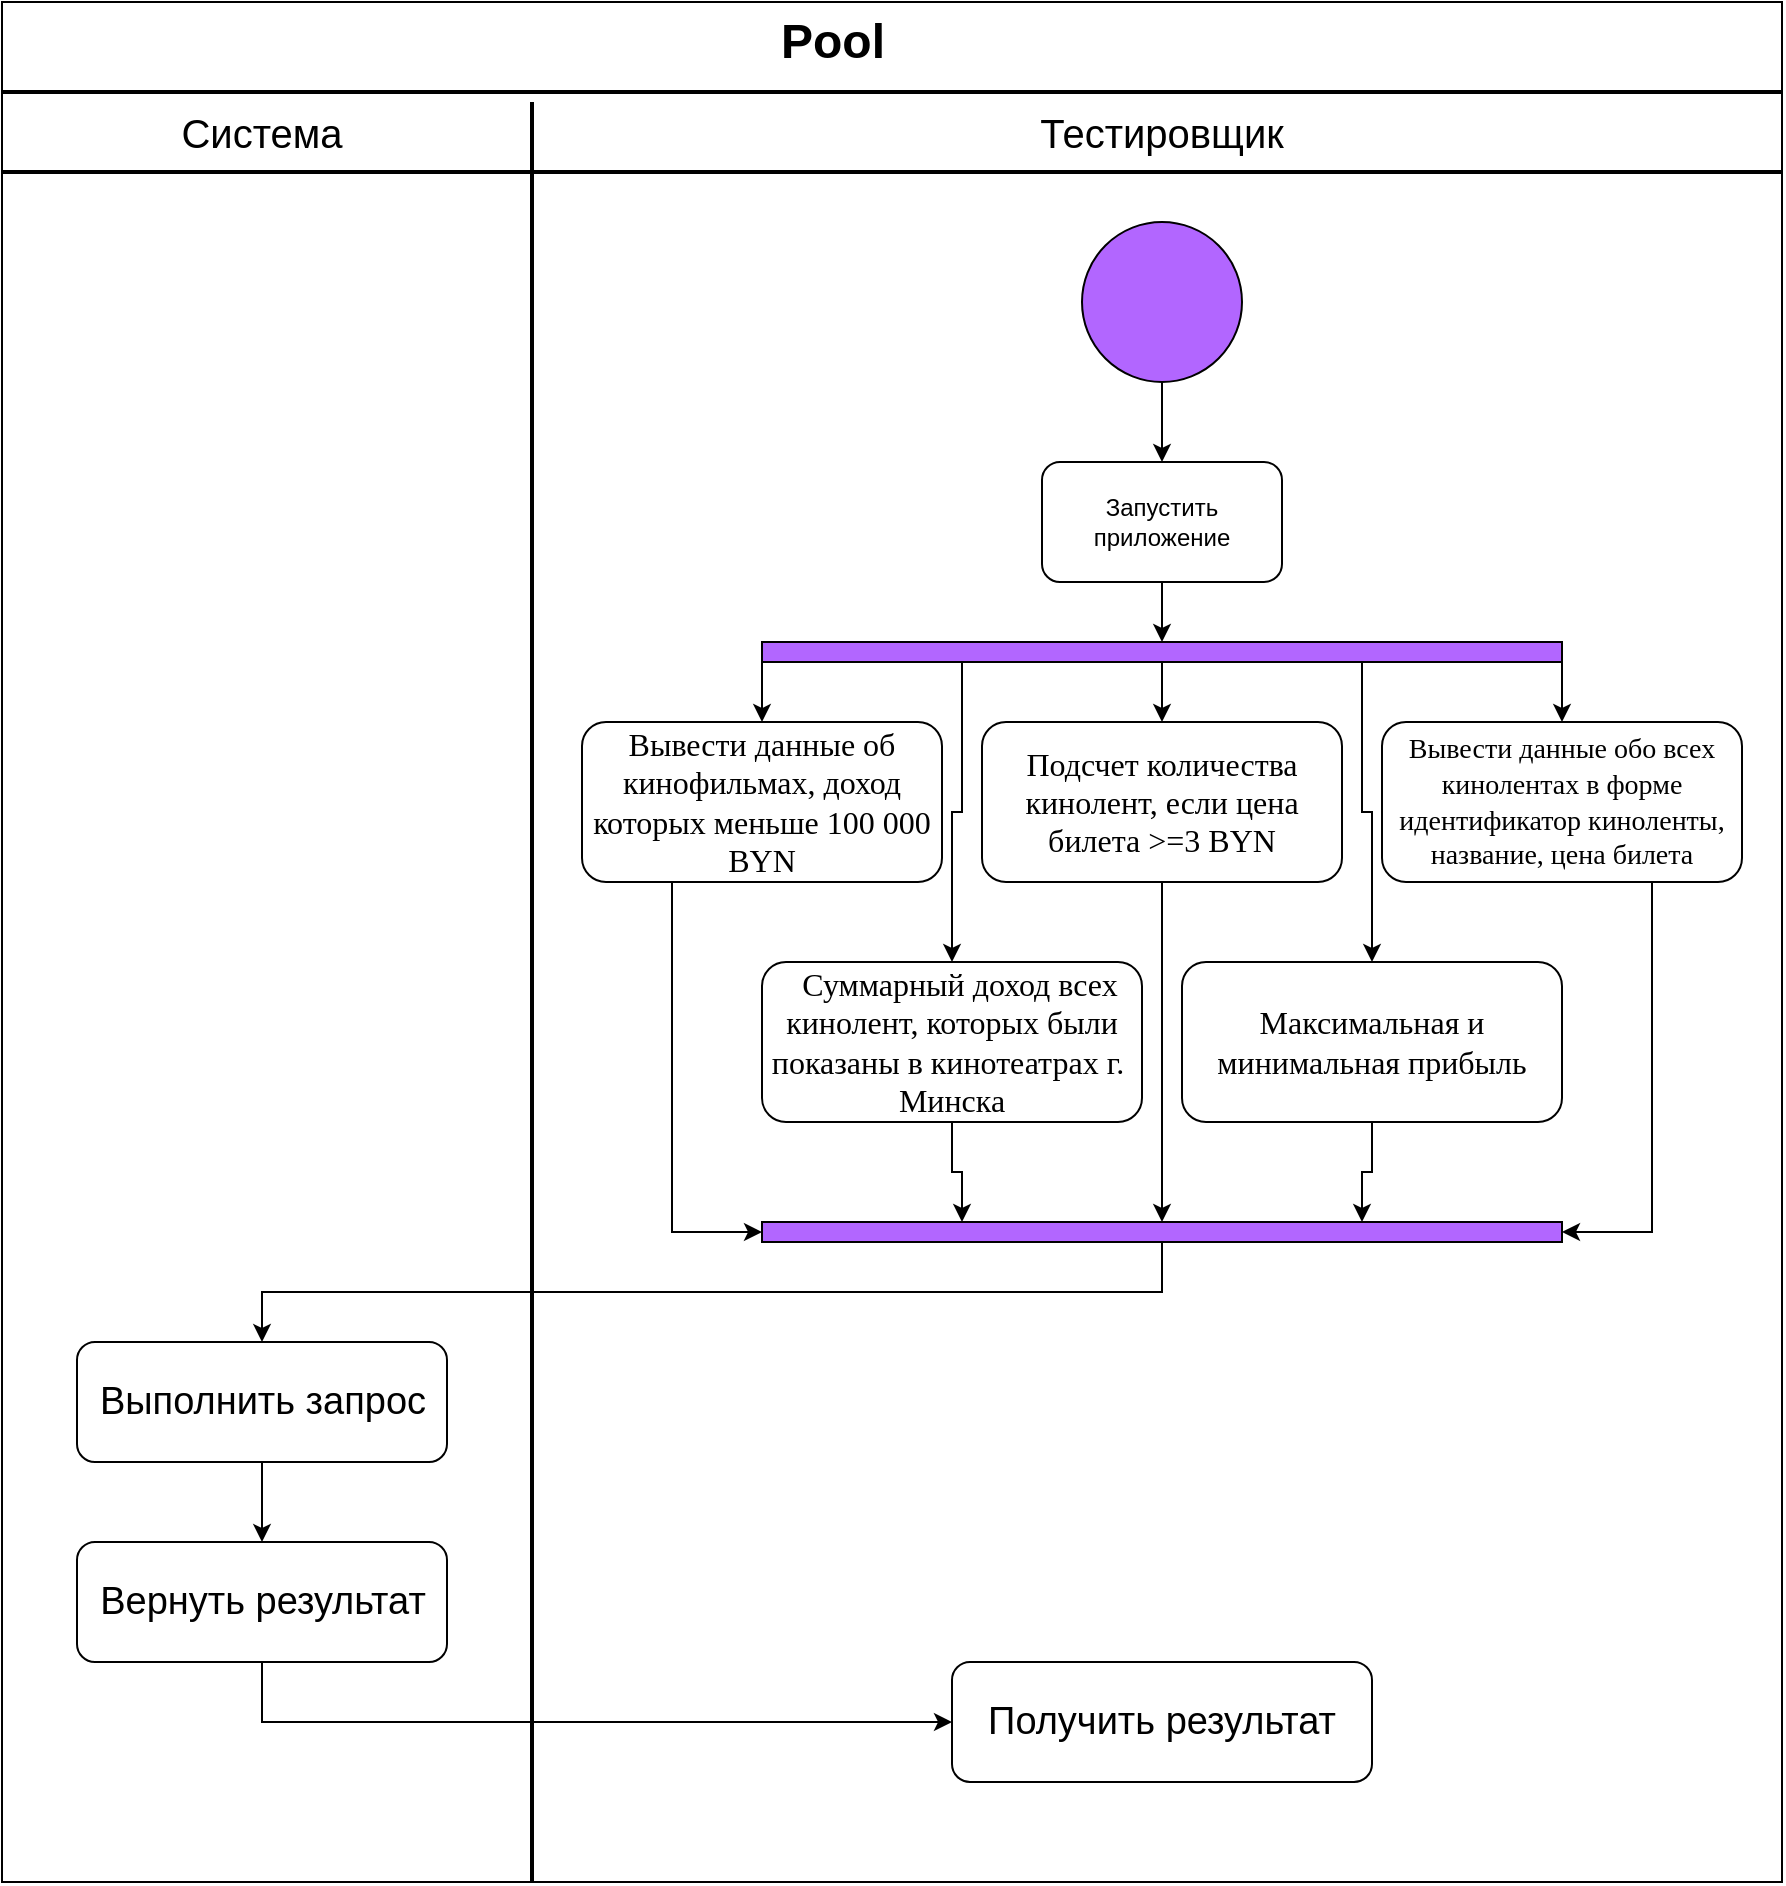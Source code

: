 <mxfile version="24.0.7" type="device">
  <diagram name="Страница — 1" id="pLnAJ90t_DyGZFgo7GOm">
    <mxGraphModel dx="1576" dy="1122" grid="0" gridSize="10" guides="1" tooltips="1" connect="1" arrows="1" fold="1" page="0" pageScale="1" pageWidth="1169" pageHeight="1654" math="0" shadow="0">
      <root>
        <mxCell id="0" />
        <mxCell id="1" parent="0" />
        <mxCell id="U3q8d2v7o-mLdVs82vZy-1" value="" style="rounded=0;whiteSpace=wrap;html=1;" vertex="1" parent="1">
          <mxGeometry x="220" y="360" width="890" height="940" as="geometry" />
        </mxCell>
        <mxCell id="U3q8d2v7o-mLdVs82vZy-5" value="" style="line;strokeWidth=2;html=1;" vertex="1" parent="1">
          <mxGeometry x="220" y="400" width="890" height="10" as="geometry" />
        </mxCell>
        <mxCell id="U3q8d2v7o-mLdVs82vZy-6" value="Pool" style="text;strokeColor=none;fillColor=none;html=1;fontSize=24;fontStyle=1;verticalAlign=middle;align=center;" vertex="1" parent="1">
          <mxGeometry x="585" y="360" width="100" height="40" as="geometry" />
        </mxCell>
        <mxCell id="U3q8d2v7o-mLdVs82vZy-7" value="" style="line;strokeWidth=2;html=1;" vertex="1" parent="1">
          <mxGeometry x="220" y="440" width="890" height="10" as="geometry" />
        </mxCell>
        <mxCell id="U3q8d2v7o-mLdVs82vZy-8" value="" style="line;strokeWidth=2;direction=south;html=1;" vertex="1" parent="1">
          <mxGeometry x="480" y="410" width="10" height="890" as="geometry" />
        </mxCell>
        <mxCell id="U3q8d2v7o-mLdVs82vZy-9" value="&lt;font style=&quot;font-size: 20px;&quot;&gt;Система&lt;/font&gt;" style="text;html=1;align=center;verticalAlign=middle;whiteSpace=wrap;rounded=0;" vertex="1" parent="1">
          <mxGeometry x="320" y="410" width="60" height="30" as="geometry" />
        </mxCell>
        <mxCell id="U3q8d2v7o-mLdVs82vZy-10" value="&lt;font style=&quot;font-size: 20px;&quot;&gt;Тестировщик&lt;/font&gt;" style="text;html=1;align=center;verticalAlign=middle;whiteSpace=wrap;rounded=0;" vertex="1" parent="1">
          <mxGeometry x="770" y="410" width="60" height="30" as="geometry" />
        </mxCell>
        <mxCell id="U3q8d2v7o-mLdVs82vZy-22" style="edgeStyle=orthogonalEdgeStyle;rounded=0;orthogonalLoop=1;jettySize=auto;html=1;exitX=0.5;exitY=1;exitDx=0;exitDy=0;" edge="1" parent="1" source="U3q8d2v7o-mLdVs82vZy-11" target="U3q8d2v7o-mLdVs82vZy-12">
          <mxGeometry relative="1" as="geometry" />
        </mxCell>
        <mxCell id="U3q8d2v7o-mLdVs82vZy-11" value="" style="ellipse;whiteSpace=wrap;html=1;aspect=fixed;fillColor=#B266FF;" vertex="1" parent="1">
          <mxGeometry x="760" y="470" width="80" height="80" as="geometry" />
        </mxCell>
        <mxCell id="U3q8d2v7o-mLdVs82vZy-23" style="edgeStyle=orthogonalEdgeStyle;rounded=0;orthogonalLoop=1;jettySize=auto;html=1;exitX=0.5;exitY=1;exitDx=0;exitDy=0;entryX=0.5;entryY=0;entryDx=0;entryDy=0;" edge="1" parent="1" source="U3q8d2v7o-mLdVs82vZy-12" target="U3q8d2v7o-mLdVs82vZy-14">
          <mxGeometry relative="1" as="geometry" />
        </mxCell>
        <mxCell id="U3q8d2v7o-mLdVs82vZy-12" value="Запустить приложение" style="rounded=1;whiteSpace=wrap;html=1;" vertex="1" parent="1">
          <mxGeometry x="740" y="590" width="120" height="60" as="geometry" />
        </mxCell>
        <mxCell id="U3q8d2v7o-mLdVs82vZy-24" style="edgeStyle=orthogonalEdgeStyle;rounded=0;orthogonalLoop=1;jettySize=auto;html=1;exitX=0.5;exitY=1;exitDx=0;exitDy=0;entryX=0.5;entryY=0;entryDx=0;entryDy=0;" edge="1" parent="1" source="U3q8d2v7o-mLdVs82vZy-14" target="U3q8d2v7o-mLdVs82vZy-18">
          <mxGeometry relative="1" as="geometry" />
        </mxCell>
        <mxCell id="U3q8d2v7o-mLdVs82vZy-25" style="edgeStyle=orthogonalEdgeStyle;rounded=0;orthogonalLoop=1;jettySize=auto;html=1;exitX=0;exitY=0.75;exitDx=0;exitDy=0;entryX=0.5;entryY=0;entryDx=0;entryDy=0;" edge="1" parent="1" source="U3q8d2v7o-mLdVs82vZy-14" target="U3q8d2v7o-mLdVs82vZy-15">
          <mxGeometry relative="1" as="geometry" />
        </mxCell>
        <mxCell id="U3q8d2v7o-mLdVs82vZy-26" style="edgeStyle=orthogonalEdgeStyle;rounded=0;orthogonalLoop=1;jettySize=auto;html=1;exitX=1;exitY=0.75;exitDx=0;exitDy=0;entryX=0.5;entryY=0;entryDx=0;entryDy=0;" edge="1" parent="1" source="U3q8d2v7o-mLdVs82vZy-14" target="U3q8d2v7o-mLdVs82vZy-16">
          <mxGeometry relative="1" as="geometry" />
        </mxCell>
        <mxCell id="U3q8d2v7o-mLdVs82vZy-27" style="edgeStyle=orthogonalEdgeStyle;rounded=0;orthogonalLoop=1;jettySize=auto;html=1;exitX=0.25;exitY=1;exitDx=0;exitDy=0;" edge="1" parent="1" source="U3q8d2v7o-mLdVs82vZy-14" target="U3q8d2v7o-mLdVs82vZy-20">
          <mxGeometry relative="1" as="geometry" />
        </mxCell>
        <mxCell id="U3q8d2v7o-mLdVs82vZy-28" style="edgeStyle=orthogonalEdgeStyle;rounded=0;orthogonalLoop=1;jettySize=auto;html=1;exitX=0.75;exitY=1;exitDx=0;exitDy=0;" edge="1" parent="1" source="U3q8d2v7o-mLdVs82vZy-14" target="U3q8d2v7o-mLdVs82vZy-21">
          <mxGeometry relative="1" as="geometry" />
        </mxCell>
        <mxCell id="U3q8d2v7o-mLdVs82vZy-14" value="" style="rounded=0;whiteSpace=wrap;html=1;fillColor=#B266FF;" vertex="1" parent="1">
          <mxGeometry x="600" y="680" width="400" height="10" as="geometry" />
        </mxCell>
        <mxCell id="U3q8d2v7o-mLdVs82vZy-30" style="edgeStyle=orthogonalEdgeStyle;rounded=0;orthogonalLoop=1;jettySize=auto;html=1;exitX=0.25;exitY=1;exitDx=0;exitDy=0;entryX=0;entryY=0.5;entryDx=0;entryDy=0;" edge="1" parent="1" source="U3q8d2v7o-mLdVs82vZy-15" target="U3q8d2v7o-mLdVs82vZy-29">
          <mxGeometry relative="1" as="geometry" />
        </mxCell>
        <mxCell id="U3q8d2v7o-mLdVs82vZy-15" value="&lt;span style=&quot;font-family: LiberationSans; font-size: 16px;&quot;&gt;Вывести данные об кинофильмах, доход которых меньше 100 000 BYN&lt;/span&gt;" style="rounded=1;whiteSpace=wrap;html=1;" vertex="1" parent="1">
          <mxGeometry x="510" y="720" width="180" height="80" as="geometry" />
        </mxCell>
        <mxCell id="U3q8d2v7o-mLdVs82vZy-34" style="edgeStyle=orthogonalEdgeStyle;rounded=0;orthogonalLoop=1;jettySize=auto;html=1;exitX=0.75;exitY=1;exitDx=0;exitDy=0;entryX=1;entryY=0.5;entryDx=0;entryDy=0;" edge="1" parent="1" source="U3q8d2v7o-mLdVs82vZy-16" target="U3q8d2v7o-mLdVs82vZy-29">
          <mxGeometry relative="1" as="geometry" />
        </mxCell>
        <mxCell id="U3q8d2v7o-mLdVs82vZy-16" value="&lt;div style=&quot;font-size: 14px;&quot;&gt;&lt;span style=&quot;font-family: LiberationSans;&quot;&gt;Вывести данные обо всех кинолентах в форме идентификатор киноленты,&lt;/span&gt;&lt;/div&gt;&lt;div style=&quot;font-size: 14px;&quot;&gt;&lt;span style=&quot;font-family: LiberationSans;&quot;&gt;название, цена билета&lt;/span&gt;&lt;/div&gt;" style="rounded=1;whiteSpace=wrap;html=1;" vertex="1" parent="1">
          <mxGeometry x="910" y="720" width="180" height="80" as="geometry" />
        </mxCell>
        <mxCell id="U3q8d2v7o-mLdVs82vZy-32" style="edgeStyle=orthogonalEdgeStyle;rounded=0;orthogonalLoop=1;jettySize=auto;html=1;exitX=0.5;exitY=1;exitDx=0;exitDy=0;entryX=0.5;entryY=0;entryDx=0;entryDy=0;" edge="1" parent="1" source="U3q8d2v7o-mLdVs82vZy-18" target="U3q8d2v7o-mLdVs82vZy-29">
          <mxGeometry relative="1" as="geometry" />
        </mxCell>
        <mxCell id="U3q8d2v7o-mLdVs82vZy-18" value="&lt;span style=&quot;font-family: LiberationSans; font-size: 16px;&quot;&gt;Подсчет количества кинолент, если цена билета &amp;gt;=3 BYN&lt;/span&gt;" style="rounded=1;whiteSpace=wrap;html=1;" vertex="1" parent="1">
          <mxGeometry x="710" y="720" width="180" height="80" as="geometry" />
        </mxCell>
        <mxCell id="U3q8d2v7o-mLdVs82vZy-31" style="edgeStyle=orthogonalEdgeStyle;rounded=0;orthogonalLoop=1;jettySize=auto;html=1;exitX=0.5;exitY=1;exitDx=0;exitDy=0;entryX=0.25;entryY=0;entryDx=0;entryDy=0;" edge="1" parent="1" source="U3q8d2v7o-mLdVs82vZy-20" target="U3q8d2v7o-mLdVs82vZy-29">
          <mxGeometry relative="1" as="geometry" />
        </mxCell>
        <mxCell id="U3q8d2v7o-mLdVs82vZy-20" value="&lt;div style=&quot;font-size: 14px;&quot;&gt;&lt;span style=&quot;font-size: 12pt; font-family: LiberationSans;&quot;&gt;&amp;nbsp; Суммарный доход всех кинолент, которых были показаны в кинотеатрах г.&amp;nbsp;&lt;/span&gt;&lt;/div&gt;&lt;div style=&quot;font-size: 14px;&quot;&gt;&lt;span style=&quot;font-size: 12pt; font-family: LiberationSans;&quot;&gt;Минска&lt;/span&gt;&lt;/div&gt;" style="rounded=1;whiteSpace=wrap;html=1;" vertex="1" parent="1">
          <mxGeometry x="600" y="840" width="190" height="80" as="geometry" />
        </mxCell>
        <mxCell id="U3q8d2v7o-mLdVs82vZy-33" style="edgeStyle=orthogonalEdgeStyle;rounded=0;orthogonalLoop=1;jettySize=auto;html=1;exitX=0.5;exitY=1;exitDx=0;exitDy=0;entryX=0.75;entryY=0;entryDx=0;entryDy=0;" edge="1" parent="1" source="U3q8d2v7o-mLdVs82vZy-21" target="U3q8d2v7o-mLdVs82vZy-29">
          <mxGeometry relative="1" as="geometry" />
        </mxCell>
        <mxCell id="U3q8d2v7o-mLdVs82vZy-21" value="&lt;div style=&quot;font-size: 14px;&quot;&gt;&lt;span style=&quot;font-family: LiberationSans; font-size: 16px;&quot;&gt;Максимальная и минимальная прибыль&lt;/span&gt;&lt;br&gt;&lt;/div&gt;" style="rounded=1;whiteSpace=wrap;html=1;" vertex="1" parent="1">
          <mxGeometry x="810" y="840" width="190" height="80" as="geometry" />
        </mxCell>
        <mxCell id="U3q8d2v7o-mLdVs82vZy-37" style="edgeStyle=orthogonalEdgeStyle;rounded=0;orthogonalLoop=1;jettySize=auto;html=1;exitX=0.5;exitY=1;exitDx=0;exitDy=0;entryX=0.5;entryY=0;entryDx=0;entryDy=0;" edge="1" parent="1" source="U3q8d2v7o-mLdVs82vZy-29" target="U3q8d2v7o-mLdVs82vZy-35">
          <mxGeometry relative="1" as="geometry" />
        </mxCell>
        <mxCell id="U3q8d2v7o-mLdVs82vZy-29" value="" style="rounded=0;whiteSpace=wrap;html=1;fillColor=#B266FF;" vertex="1" parent="1">
          <mxGeometry x="600" y="970" width="400" height="10" as="geometry" />
        </mxCell>
        <mxCell id="U3q8d2v7o-mLdVs82vZy-38" style="edgeStyle=orthogonalEdgeStyle;rounded=0;orthogonalLoop=1;jettySize=auto;html=1;exitX=0.5;exitY=1;exitDx=0;exitDy=0;entryX=0.5;entryY=0;entryDx=0;entryDy=0;" edge="1" parent="1" source="U3q8d2v7o-mLdVs82vZy-35" target="U3q8d2v7o-mLdVs82vZy-36">
          <mxGeometry relative="1" as="geometry" />
        </mxCell>
        <mxCell id="U3q8d2v7o-mLdVs82vZy-35" value="&lt;font style=&quot;font-size: 19px;&quot;&gt;Выполнить запрос&lt;/font&gt;" style="rounded=1;whiteSpace=wrap;html=1;" vertex="1" parent="1">
          <mxGeometry x="257.5" y="1030" width="185" height="60" as="geometry" />
        </mxCell>
        <mxCell id="U3q8d2v7o-mLdVs82vZy-40" style="edgeStyle=orthogonalEdgeStyle;rounded=0;orthogonalLoop=1;jettySize=auto;html=1;exitX=0.5;exitY=1;exitDx=0;exitDy=0;" edge="1" parent="1" source="U3q8d2v7o-mLdVs82vZy-36" target="U3q8d2v7o-mLdVs82vZy-39">
          <mxGeometry relative="1" as="geometry" />
        </mxCell>
        <mxCell id="U3q8d2v7o-mLdVs82vZy-36" value="&lt;span style=&quot;font-size: 19px;&quot;&gt;Вернуть результат&lt;/span&gt;" style="rounded=1;whiteSpace=wrap;html=1;" vertex="1" parent="1">
          <mxGeometry x="257.5" y="1130" width="185" height="60" as="geometry" />
        </mxCell>
        <mxCell id="U3q8d2v7o-mLdVs82vZy-39" value="&lt;font style=&quot;font-size: 19px;&quot;&gt;Получить результат&lt;/font&gt;" style="rounded=1;whiteSpace=wrap;html=1;" vertex="1" parent="1">
          <mxGeometry x="695" y="1190" width="210" height="60" as="geometry" />
        </mxCell>
      </root>
    </mxGraphModel>
  </diagram>
</mxfile>
